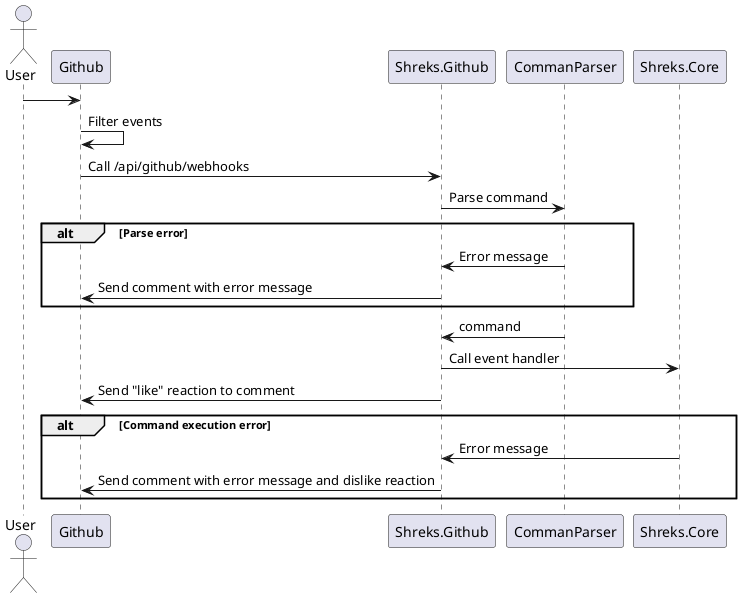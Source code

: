 @startuml

actor User

User -> Github
Github -> Github : Filter events
Github -> Shreks.Github : Call /api/github/webhooks

Shreks.Github -> CommanParser : Parse command

alt Parse error
    CommanParser -> Shreks.Github : Error message
    Shreks.Github -> Github : Send comment with error message
end

CommanParser -> Shreks.Github : command
Shreks.Github -> Shreks.Core : Call event handler
Shreks.Github -> Github : Send "like" reaction to comment

alt Command execution error
    Shreks.Core -> Shreks.Github : Error message
    Shreks.Github -> Github : Send comment with error message and dislike reaction
end

@enduml
